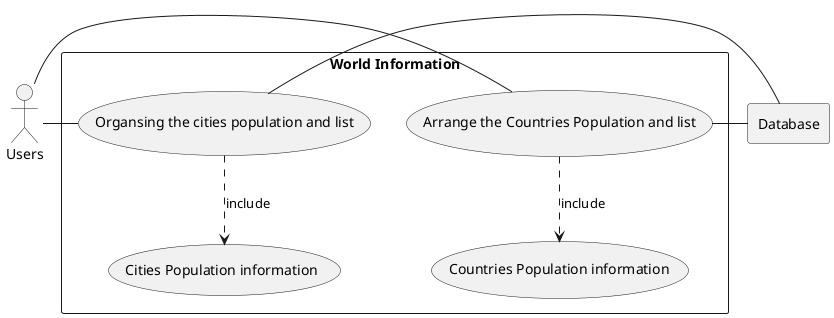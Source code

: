 @startuml

actor Users as "Users"

rectangle Database

rectangle "World Information" {
    usecase UC1 as "Arrange the Countries Population and list"

    usecase UCa as "Countries Population information"

    Users - UC1
    UC1 ..> UCa : include
    UC1 - Database
}
rectangle "World Information" {
    usecase UC2 as "Organsing the cities population and list"

    usecase UCb as "Cities Population information"

    Users - UC2
    UC2 ..> UCb : include
    UC2 - Database
}
@enduml
